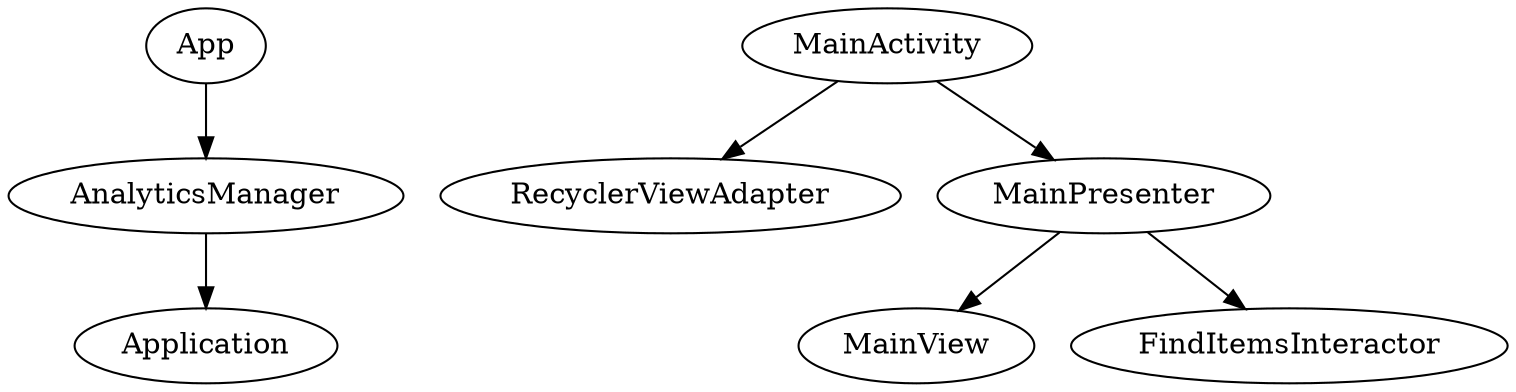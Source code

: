 digraph G1 {
  concentrate = true;
  AnalyticsManager -> Application;
  App -> AnalyticsManager;
  MainActivity -> RecyclerViewAdapter;
  MainActivity -> MainPresenter;
  MainPresenter -> MainView;
  MainPresenter -> FindItemsInteractor;
}
